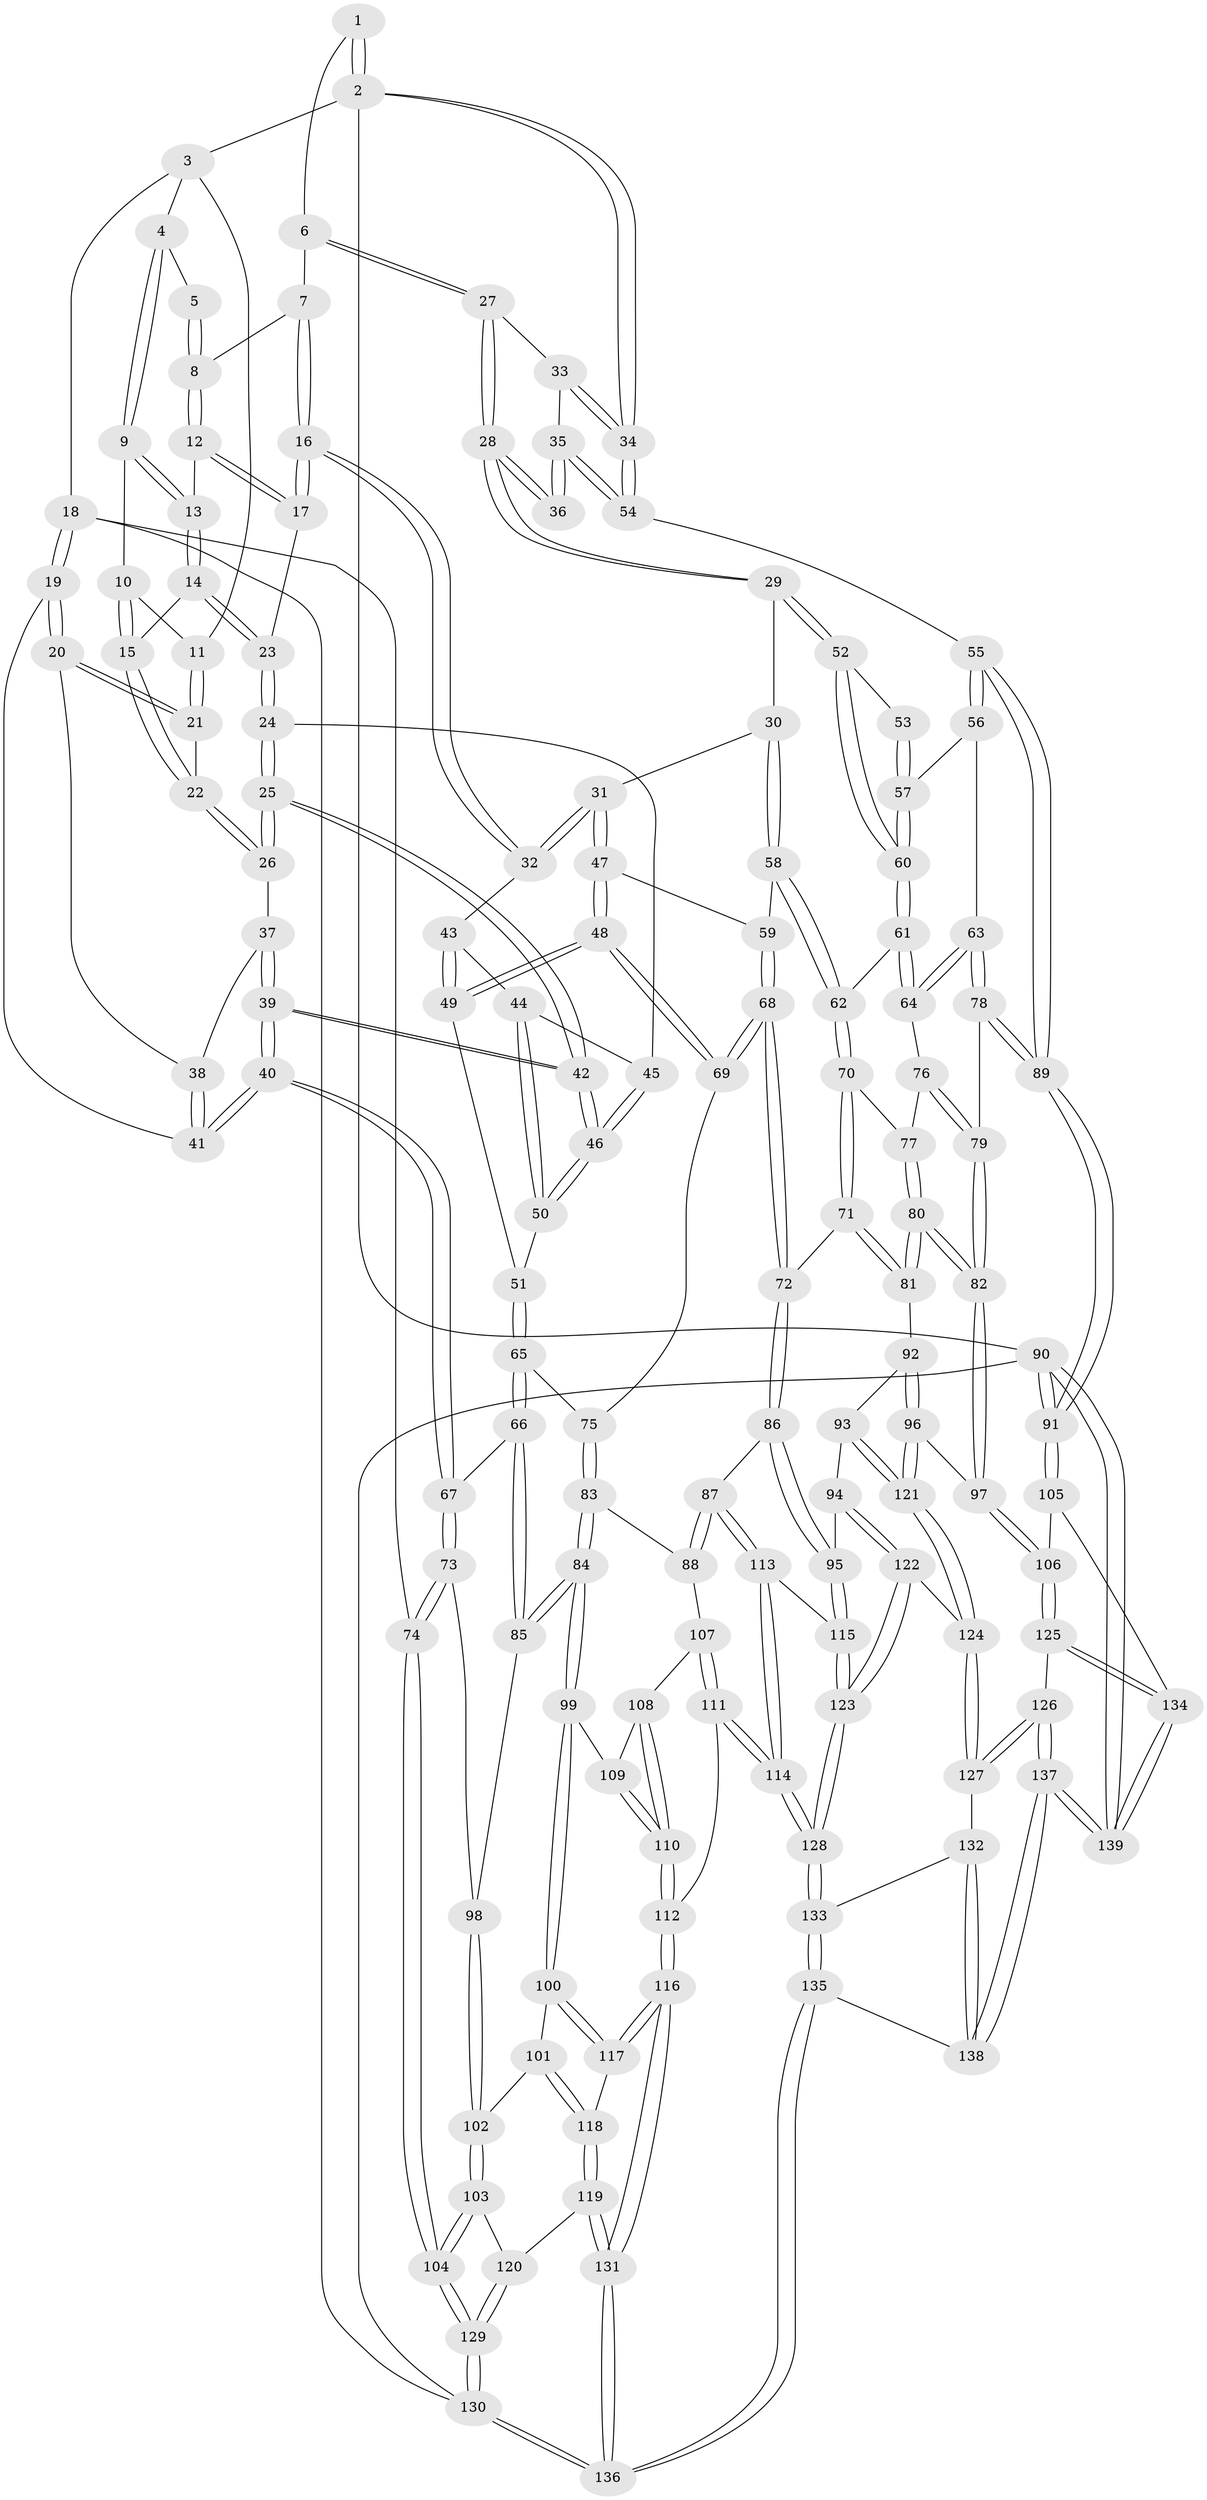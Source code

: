 // Generated by graph-tools (version 1.1) at 2025/27/03/15/25 16:27:57]
// undirected, 139 vertices, 344 edges
graph export_dot {
graph [start="1"]
  node [color=gray90,style=filled];
  1 [pos="+0.7103449690389252+0"];
  2 [pos="+1+0"];
  3 [pos="+0.1613759575999621+0"];
  4 [pos="+0.38194904891111703+0"];
  5 [pos="+0.46233137295863924+0"];
  6 [pos="+0.7386731363097995+0.05269373808133729"];
  7 [pos="+0.5971076052194644+0.12305021493801947"];
  8 [pos="+0.5125987859075839+0.0641559285340482"];
  9 [pos="+0.3735651329880329+0"];
  10 [pos="+0.22787793699745787+0.0658847106378569"];
  11 [pos="+0.10264098706467203+0.08356135724987922"];
  12 [pos="+0.48350309517262313+0.1447851072883086"];
  13 [pos="+0.36901623800685573+0.08176778841605183"];
  14 [pos="+0.34692919624097024+0.1325274646848782"];
  15 [pos="+0.25234275305406306+0.1447900182492047"];
  16 [pos="+0.5366263244827079+0.22427673897446093"];
  17 [pos="+0.49795461371651956+0.1996070471072128"];
  18 [pos="+0+0.2211684728739544"];
  19 [pos="+0+0.21969639344165703"];
  20 [pos="+0+0.18493545801127673"];
  21 [pos="+0.08605982749972826+0.10844600881917699"];
  22 [pos="+0.2168033275346314+0.18929049518181174"];
  23 [pos="+0.3745673616024015+0.21947600901946296"];
  24 [pos="+0.37137977671825567+0.2256499336768284"];
  25 [pos="+0.24632321940086227+0.2632334779358598"];
  26 [pos="+0.21943681457506004+0.22067382076232084"];
  27 [pos="+0.7676284419337676+0.10908492322543967"];
  28 [pos="+0.7517489090670612+0.2639440769184037"];
  29 [pos="+0.7465550220825892+0.27135878903446226"];
  30 [pos="+0.7290662772119775+0.2843123685473496"];
  31 [pos="+0.5873479958724668+0.27991569038768377"];
  32 [pos="+0.5566941224373562+0.26308961029873773"];
  33 [pos="+0.8838455901491532+0.11619172707612228"];
  34 [pos="+1+0"];
  35 [pos="+1+0.2622524903728405"];
  36 [pos="+0.990011254561887+0.2851174185439666"];
  37 [pos="+0.13471407615636338+0.24527241317275603"];
  38 [pos="+0.12873372683772638+0.2458885116725042"];
  39 [pos="+0.22519804442322416+0.3972254746589887"];
  40 [pos="+0.1950941703421497+0.4225838097069465"];
  41 [pos="+0.13944340285996315+0.3813948038578361"];
  42 [pos="+0.23035065400075178+0.39333471540716647"];
  43 [pos="+0.47080196351975717+0.3276381775723839"];
  44 [pos="+0.4092629370369508+0.3303063441905214"];
  45 [pos="+0.3797895506222969+0.2622821733655986"];
  46 [pos="+0.23654434382094314+0.3933721672449614"];
  47 [pos="+0.5613620322821197+0.4280286456956712"];
  48 [pos="+0.5149426959662194+0.47240781744335464"];
  49 [pos="+0.5054641554383058+0.4635814450152672"];
  50 [pos="+0.35715627511975073+0.404808032477609"];
  51 [pos="+0.36236359505303856+0.41106588668619204"];
  52 [pos="+0.8458138034417263+0.3868726460076286"];
  53 [pos="+0.9778458051943645+0.30286806758128326"];
  54 [pos="+1+0.2622067989531075"];
  55 [pos="+1+0.382505995331416"];
  56 [pos="+0.9404998015795291+0.4338980266314929"];
  57 [pos="+0.9210358040397028+0.4115988107113841"];
  58 [pos="+0.7117418319854032+0.4072516111450717"];
  59 [pos="+0.6846387239845435+0.4328292373343545"];
  60 [pos="+0.8643729163127003+0.4262354555051515"];
  61 [pos="+0.8428513629369427+0.47849312062510513"];
  62 [pos="+0.8005890799823692+0.48944498907875666"];
  63 [pos="+0.968060752366823+0.5456401210841626"];
  64 [pos="+0.9155136965789558+0.536082206992466"];
  65 [pos="+0.37369080563808027+0.5447645553447327"];
  66 [pos="+0.2852959823738963+0.6130247980113058"];
  67 [pos="+0.1835162323044298+0.46658807428076193"];
  68 [pos="+0.6517294839644316+0.5652709860380265"];
  69 [pos="+0.5165714987353199+0.5010035824467158"];
  70 [pos="+0.7719232756612339+0.5507422710504454"];
  71 [pos="+0.6921218351546462+0.5949564009504655"];
  72 [pos="+0.6655085058139704+0.5889654076483343"];
  73 [pos="+0+0.5862884496530512"];
  74 [pos="+0+0.6030888742999823"];
  75 [pos="+0.4818510256833215+0.5454837718441152"];
  76 [pos="+0.8732547241866+0.5730011563147256"];
  77 [pos="+0.8218557401070085+0.58994453569725"];
  78 [pos="+1+0.5891830686387437"];
  79 [pos="+0.8745486518514453+0.6907956842471655"];
  80 [pos="+0.8369027851492388+0.7022922788124534"];
  81 [pos="+0.6995942067898466+0.6053678781856345"];
  82 [pos="+0.8456018190927655+0.7151842265576188"];
  83 [pos="+0.4866146035676141+0.6232327706768893"];
  84 [pos="+0.3074809415717204+0.6621381727382978"];
  85 [pos="+0.28536438671146963+0.6252028362482188"];
  86 [pos="+0.5851105966060344+0.6897181825962676"];
  87 [pos="+0.5709428301725105+0.6923093337858669"];
  88 [pos="+0.5192943896848101+0.6823728489656633"];
  89 [pos="+1+0.60164299141877"];
  90 [pos="+1+1"];
  91 [pos="+1+0.7405061114698781"];
  92 [pos="+0.7121238367347698+0.6969137927374534"];
  93 [pos="+0.6725410686810702+0.7555493585213929"];
  94 [pos="+0.6543278307734753+0.7550515382982655"];
  95 [pos="+0.6494583923212356+0.7530262276149662"];
  96 [pos="+0.8218796640079822+0.7452208666992284"];
  97 [pos="+0.8418862541460982+0.7392074729206174"];
  98 [pos="+0.14770940274919092+0.6825408833404368"];
  99 [pos="+0.310257575568154+0.6724854203499592"];
  100 [pos="+0.29138147167184203+0.7392418361004476"];
  101 [pos="+0.1919282627903597+0.7596573382834582"];
  102 [pos="+0.14869860125505843+0.7475467891145449"];
  103 [pos="+0.14602992624602595+0.7516987349095032"];
  104 [pos="+0+0.9034720501128144"];
  105 [pos="+1+0.7643342840075985"];
  106 [pos="+0.8764165593959294+0.7882220932999486"];
  107 [pos="+0.49210422162078266+0.7072144417018613"];
  108 [pos="+0.43358108314949834+0.7085985556394583"];
  109 [pos="+0.3412585695512923+0.6899800314192823"];
  110 [pos="+0.4066539397827121+0.7807574736235008"];
  111 [pos="+0.44605389819217556+0.8627336860969139"];
  112 [pos="+0.44144246502382933+0.8628279637395966"];
  113 [pos="+0.55375568286105+0.8105758612194536"];
  114 [pos="+0.4925184493303369+0.8835325960422552"];
  115 [pos="+0.6050012974472664+0.810057591524887"];
  116 [pos="+0.3922600911626996+0.8784426449935963"];
  117 [pos="+0.29525900333539445+0.8053360985304124"];
  118 [pos="+0.2299121115419702+0.8471438845767959"];
  119 [pos="+0.17691329433837905+0.9037003394866916"];
  120 [pos="+0.1663142542489778+0.9001936427883418"];
  121 [pos="+0.7398669400739268+0.7899436532068104"];
  122 [pos="+0.6552023122980378+0.8702580109281268"];
  123 [pos="+0.6375564354976624+0.8790573936469253"];
  124 [pos="+0.7243036584870111+0.8665196578847348"];
  125 [pos="+0.8740669881926624+0.8936586895421881"];
  126 [pos="+0.8475795790245946+0.9079523650238169"];
  127 [pos="+0.7627815463879697+0.9135252022198999"];
  128 [pos="+0.560523487159736+0.9591322761335562"];
  129 [pos="+0+0.9153863833205131"];
  130 [pos="+0+1"];
  131 [pos="+0.2817825404088517+1"];
  132 [pos="+0.7585877811354886+0.9209240493701513"];
  133 [pos="+0.5753163337433447+1"];
  134 [pos="+0.8985587469492667+0.9080551746545922"];
  135 [pos="+0.5708441052528275+1"];
  136 [pos="+0.29682096972776656+1"];
  137 [pos="+0.7840504869236912+1"];
  138 [pos="+0.7542258825183102+1"];
  139 [pos="+1+1"];
  1 -- 2;
  1 -- 2;
  1 -- 6;
  2 -- 3;
  2 -- 34;
  2 -- 34;
  2 -- 90;
  3 -- 4;
  3 -- 11;
  3 -- 18;
  4 -- 5;
  4 -- 9;
  4 -- 9;
  5 -- 8;
  5 -- 8;
  6 -- 7;
  6 -- 27;
  6 -- 27;
  7 -- 8;
  7 -- 16;
  7 -- 16;
  8 -- 12;
  8 -- 12;
  9 -- 10;
  9 -- 13;
  9 -- 13;
  10 -- 11;
  10 -- 15;
  10 -- 15;
  11 -- 21;
  11 -- 21;
  12 -- 13;
  12 -- 17;
  12 -- 17;
  13 -- 14;
  13 -- 14;
  14 -- 15;
  14 -- 23;
  14 -- 23;
  15 -- 22;
  15 -- 22;
  16 -- 17;
  16 -- 17;
  16 -- 32;
  16 -- 32;
  17 -- 23;
  18 -- 19;
  18 -- 19;
  18 -- 74;
  18 -- 130;
  19 -- 20;
  19 -- 20;
  19 -- 41;
  20 -- 21;
  20 -- 21;
  20 -- 38;
  21 -- 22;
  22 -- 26;
  22 -- 26;
  23 -- 24;
  23 -- 24;
  24 -- 25;
  24 -- 25;
  24 -- 45;
  25 -- 26;
  25 -- 26;
  25 -- 42;
  25 -- 42;
  26 -- 37;
  27 -- 28;
  27 -- 28;
  27 -- 33;
  28 -- 29;
  28 -- 29;
  28 -- 36;
  28 -- 36;
  29 -- 30;
  29 -- 52;
  29 -- 52;
  30 -- 31;
  30 -- 58;
  30 -- 58;
  31 -- 32;
  31 -- 32;
  31 -- 47;
  31 -- 47;
  32 -- 43;
  33 -- 34;
  33 -- 34;
  33 -- 35;
  34 -- 54;
  34 -- 54;
  35 -- 36;
  35 -- 36;
  35 -- 54;
  35 -- 54;
  37 -- 38;
  37 -- 39;
  37 -- 39;
  38 -- 41;
  38 -- 41;
  39 -- 40;
  39 -- 40;
  39 -- 42;
  39 -- 42;
  40 -- 41;
  40 -- 41;
  40 -- 67;
  40 -- 67;
  42 -- 46;
  42 -- 46;
  43 -- 44;
  43 -- 49;
  43 -- 49;
  44 -- 45;
  44 -- 50;
  44 -- 50;
  45 -- 46;
  45 -- 46;
  46 -- 50;
  46 -- 50;
  47 -- 48;
  47 -- 48;
  47 -- 59;
  48 -- 49;
  48 -- 49;
  48 -- 69;
  48 -- 69;
  49 -- 51;
  50 -- 51;
  51 -- 65;
  51 -- 65;
  52 -- 53;
  52 -- 60;
  52 -- 60;
  53 -- 57;
  53 -- 57;
  54 -- 55;
  55 -- 56;
  55 -- 56;
  55 -- 89;
  55 -- 89;
  56 -- 57;
  56 -- 63;
  57 -- 60;
  57 -- 60;
  58 -- 59;
  58 -- 62;
  58 -- 62;
  59 -- 68;
  59 -- 68;
  60 -- 61;
  60 -- 61;
  61 -- 62;
  61 -- 64;
  61 -- 64;
  62 -- 70;
  62 -- 70;
  63 -- 64;
  63 -- 64;
  63 -- 78;
  63 -- 78;
  64 -- 76;
  65 -- 66;
  65 -- 66;
  65 -- 75;
  66 -- 67;
  66 -- 85;
  66 -- 85;
  67 -- 73;
  67 -- 73;
  68 -- 69;
  68 -- 69;
  68 -- 72;
  68 -- 72;
  69 -- 75;
  70 -- 71;
  70 -- 71;
  70 -- 77;
  71 -- 72;
  71 -- 81;
  71 -- 81;
  72 -- 86;
  72 -- 86;
  73 -- 74;
  73 -- 74;
  73 -- 98;
  74 -- 104;
  74 -- 104;
  75 -- 83;
  75 -- 83;
  76 -- 77;
  76 -- 79;
  76 -- 79;
  77 -- 80;
  77 -- 80;
  78 -- 79;
  78 -- 89;
  78 -- 89;
  79 -- 82;
  79 -- 82;
  80 -- 81;
  80 -- 81;
  80 -- 82;
  80 -- 82;
  81 -- 92;
  82 -- 97;
  82 -- 97;
  83 -- 84;
  83 -- 84;
  83 -- 88;
  84 -- 85;
  84 -- 85;
  84 -- 99;
  84 -- 99;
  85 -- 98;
  86 -- 87;
  86 -- 95;
  86 -- 95;
  87 -- 88;
  87 -- 88;
  87 -- 113;
  87 -- 113;
  88 -- 107;
  89 -- 91;
  89 -- 91;
  90 -- 91;
  90 -- 91;
  90 -- 139;
  90 -- 139;
  90 -- 130;
  91 -- 105;
  91 -- 105;
  92 -- 93;
  92 -- 96;
  92 -- 96;
  93 -- 94;
  93 -- 121;
  93 -- 121;
  94 -- 95;
  94 -- 122;
  94 -- 122;
  95 -- 115;
  95 -- 115;
  96 -- 97;
  96 -- 121;
  96 -- 121;
  97 -- 106;
  97 -- 106;
  98 -- 102;
  98 -- 102;
  99 -- 100;
  99 -- 100;
  99 -- 109;
  100 -- 101;
  100 -- 117;
  100 -- 117;
  101 -- 102;
  101 -- 118;
  101 -- 118;
  102 -- 103;
  102 -- 103;
  103 -- 104;
  103 -- 104;
  103 -- 120;
  104 -- 129;
  104 -- 129;
  105 -- 106;
  105 -- 134;
  106 -- 125;
  106 -- 125;
  107 -- 108;
  107 -- 111;
  107 -- 111;
  108 -- 109;
  108 -- 110;
  108 -- 110;
  109 -- 110;
  109 -- 110;
  110 -- 112;
  110 -- 112;
  111 -- 112;
  111 -- 114;
  111 -- 114;
  112 -- 116;
  112 -- 116;
  113 -- 114;
  113 -- 114;
  113 -- 115;
  114 -- 128;
  114 -- 128;
  115 -- 123;
  115 -- 123;
  116 -- 117;
  116 -- 117;
  116 -- 131;
  116 -- 131;
  117 -- 118;
  118 -- 119;
  118 -- 119;
  119 -- 120;
  119 -- 131;
  119 -- 131;
  120 -- 129;
  120 -- 129;
  121 -- 124;
  121 -- 124;
  122 -- 123;
  122 -- 123;
  122 -- 124;
  123 -- 128;
  123 -- 128;
  124 -- 127;
  124 -- 127;
  125 -- 126;
  125 -- 134;
  125 -- 134;
  126 -- 127;
  126 -- 127;
  126 -- 137;
  126 -- 137;
  127 -- 132;
  128 -- 133;
  128 -- 133;
  129 -- 130;
  129 -- 130;
  130 -- 136;
  130 -- 136;
  131 -- 136;
  131 -- 136;
  132 -- 133;
  132 -- 138;
  132 -- 138;
  133 -- 135;
  133 -- 135;
  134 -- 139;
  134 -- 139;
  135 -- 136;
  135 -- 136;
  135 -- 138;
  137 -- 138;
  137 -- 138;
  137 -- 139;
  137 -- 139;
}
